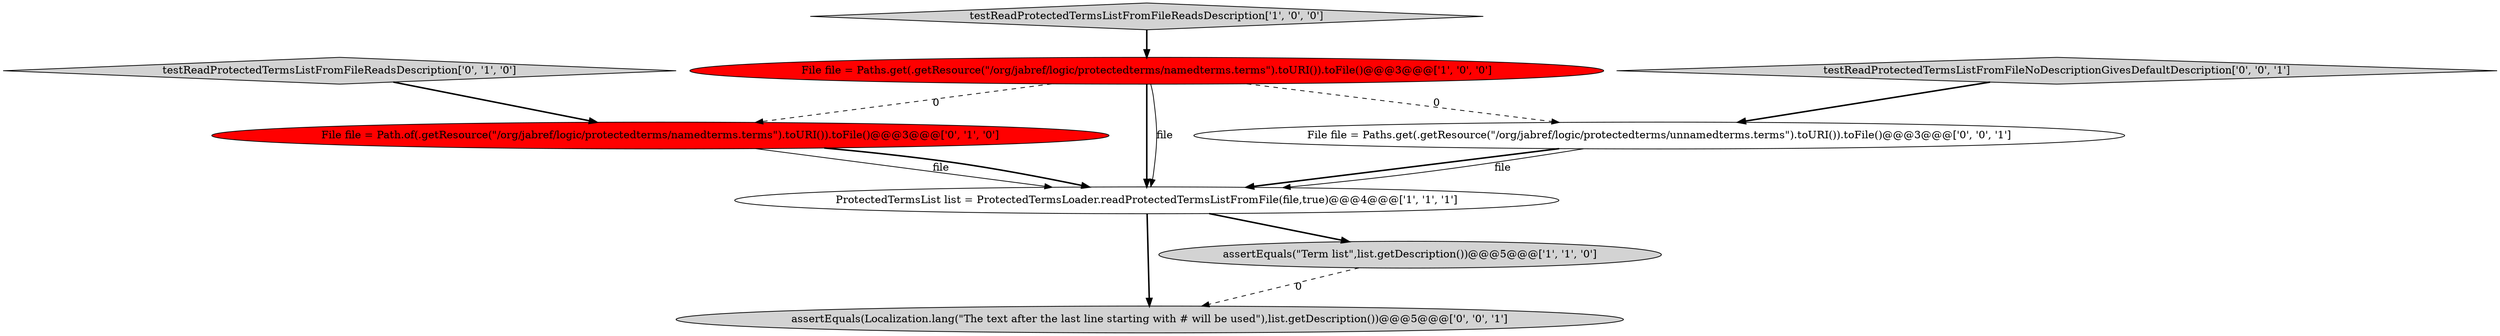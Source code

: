 digraph {
4 [style = filled, label = "File file = Path.of(.getResource(\"/org/jabref/logic/protectedterms/namedterms.terms\").toURI()).toFile()@@@3@@@['0', '1', '0']", fillcolor = red, shape = ellipse image = "AAA1AAABBB2BBB"];
2 [style = filled, label = "testReadProtectedTermsListFromFileReadsDescription['1', '0', '0']", fillcolor = lightgray, shape = diamond image = "AAA0AAABBB1BBB"];
3 [style = filled, label = "ProtectedTermsList list = ProtectedTermsLoader.readProtectedTermsListFromFile(file,true)@@@4@@@['1', '1', '1']", fillcolor = white, shape = ellipse image = "AAA0AAABBB1BBB"];
5 [style = filled, label = "testReadProtectedTermsListFromFileReadsDescription['0', '1', '0']", fillcolor = lightgray, shape = diamond image = "AAA0AAABBB2BBB"];
6 [style = filled, label = "File file = Paths.get(.getResource(\"/org/jabref/logic/protectedterms/unnamedterms.terms\").toURI()).toFile()@@@3@@@['0', '0', '1']", fillcolor = white, shape = ellipse image = "AAA0AAABBB3BBB"];
1 [style = filled, label = "assertEquals(\"Term list\",list.getDescription())@@@5@@@['1', '1', '0']", fillcolor = lightgray, shape = ellipse image = "AAA0AAABBB1BBB"];
0 [style = filled, label = "File file = Paths.get(.getResource(\"/org/jabref/logic/protectedterms/namedterms.terms\").toURI()).toFile()@@@3@@@['1', '0', '0']", fillcolor = red, shape = ellipse image = "AAA1AAABBB1BBB"];
7 [style = filled, label = "assertEquals(Localization.lang(\"The text after the last line starting with # will be used\"),list.getDescription())@@@5@@@['0', '0', '1']", fillcolor = lightgray, shape = ellipse image = "AAA0AAABBB3BBB"];
8 [style = filled, label = "testReadProtectedTermsListFromFileNoDescriptionGivesDefaultDescription['0', '0', '1']", fillcolor = lightgray, shape = diamond image = "AAA0AAABBB3BBB"];
0->3 [style = bold, label=""];
6->3 [style = bold, label=""];
4->3 [style = solid, label="file"];
4->3 [style = bold, label=""];
6->3 [style = solid, label="file"];
2->0 [style = bold, label=""];
8->6 [style = bold, label=""];
0->4 [style = dashed, label="0"];
1->7 [style = dashed, label="0"];
3->1 [style = bold, label=""];
0->3 [style = solid, label="file"];
3->7 [style = bold, label=""];
5->4 [style = bold, label=""];
0->6 [style = dashed, label="0"];
}

